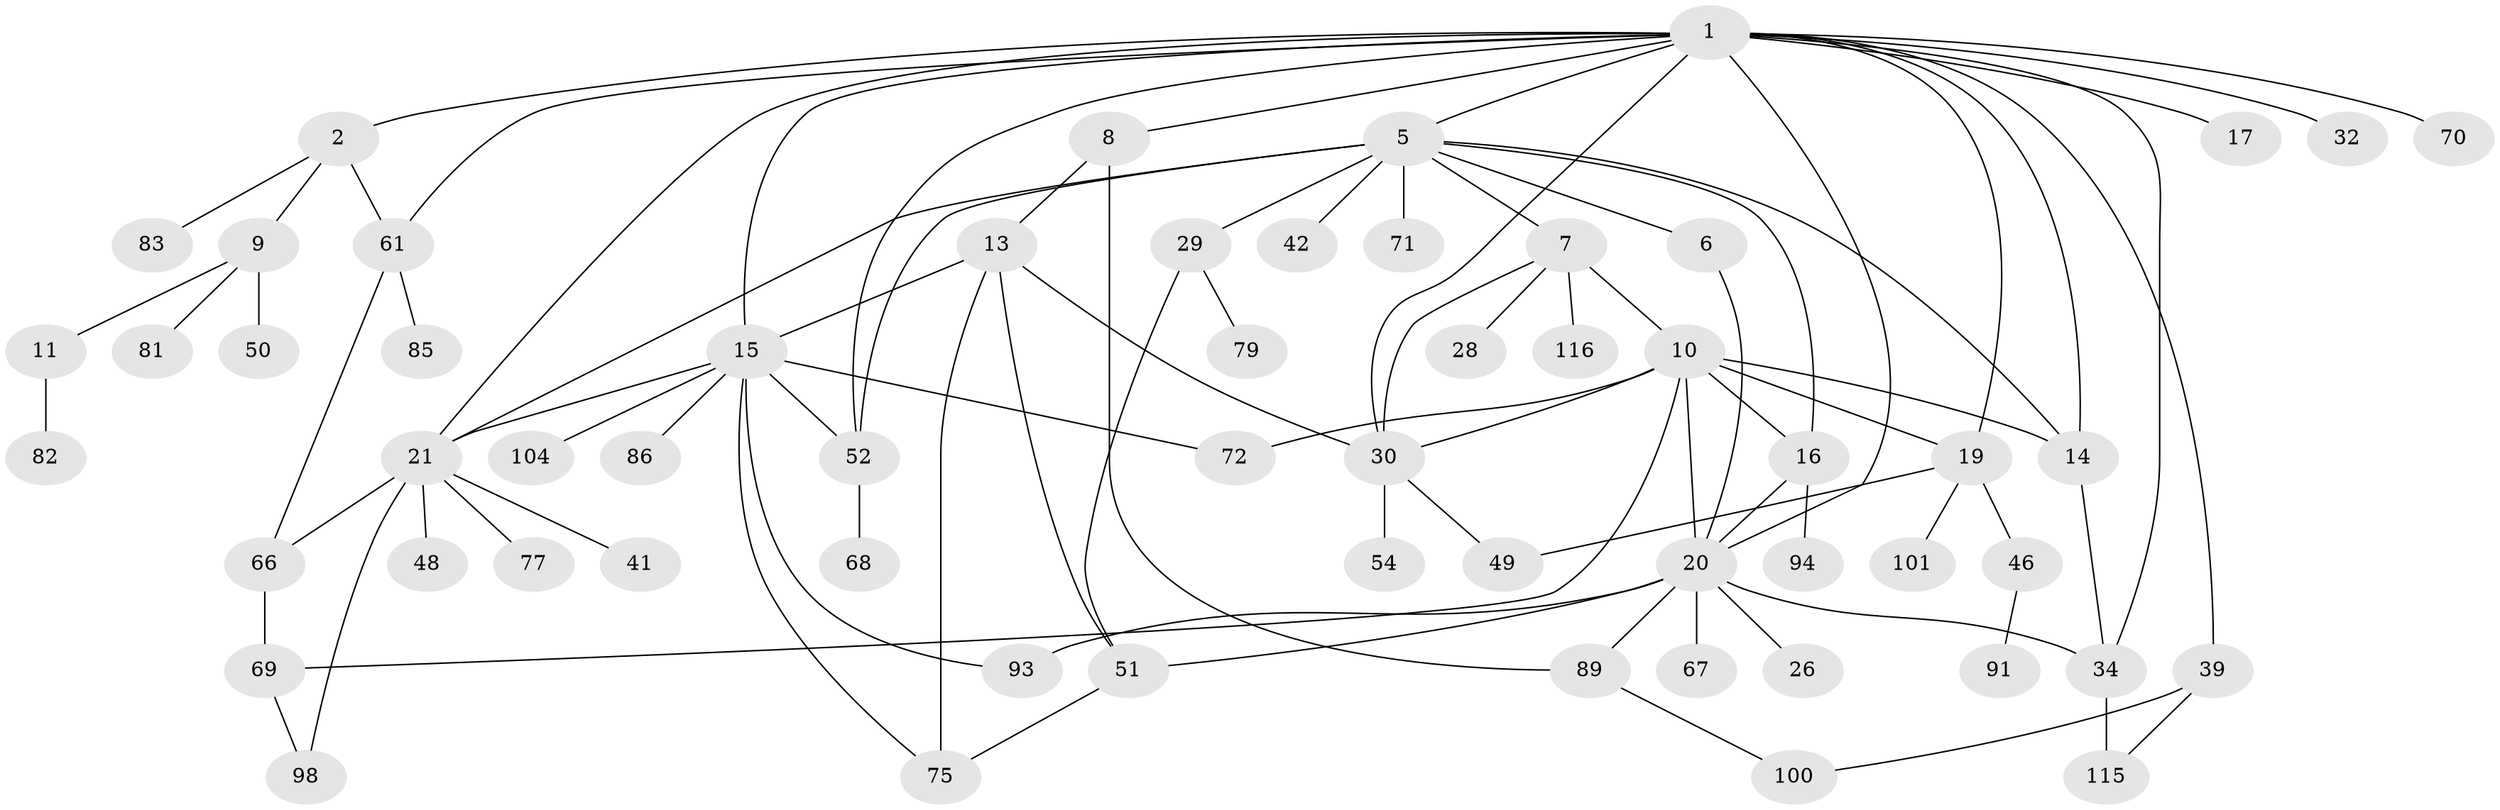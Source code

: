 // original degree distribution, {6: 0.0423728813559322, 4: 0.1271186440677966, 8: 0.00847457627118644, 2: 0.2457627118644068, 5: 0.025423728813559324, 3: 0.2457627118644068, 7: 0.00847457627118644, 9: 0.00847457627118644, 1: 0.288135593220339}
// Generated by graph-tools (version 1.1) at 2025/13/03/09/25 04:13:37]
// undirected, 59 vertices, 89 edges
graph export_dot {
graph [start="1"]
  node [color=gray90,style=filled];
  1 [super="+4+36+3"];
  2;
  5 [super="+18+12"];
  6;
  7 [super="+47"];
  8 [super="+84"];
  9;
  10 [super="+53+60+92"];
  11;
  13 [super="+57"];
  14 [super="+23+107+27"];
  15 [super="+117+44+87"];
  16 [super="+59+25"];
  17;
  19 [super="+88+35+65"];
  20 [super="+24"];
  21 [super="+40+55+43+58"];
  26 [super="+31"];
  28;
  29;
  30 [super="+45+97"];
  32 [super="+111"];
  34 [super="+38"];
  39 [super="+118"];
  41 [super="+114"];
  42 [super="+73"];
  46;
  48;
  49 [super="+74"];
  50;
  51 [super="+80"];
  52 [super="+56"];
  54;
  61 [super="+63+78"];
  66;
  67;
  68 [super="+76"];
  69;
  70;
  71;
  72;
  75;
  77;
  79;
  81;
  82;
  83;
  85;
  86;
  89;
  91;
  93;
  94;
  98;
  100;
  101;
  104;
  115;
  116;
  1 -- 2;
  1 -- 21;
  1 -- 14;
  1 -- 32;
  1 -- 70;
  1 -- 39;
  1 -- 15;
  1 -- 52 [weight=2];
  1 -- 20;
  1 -- 61;
  1 -- 30;
  1 -- 17 [weight=2];
  1 -- 34;
  1 -- 19;
  1 -- 5;
  1 -- 8;
  2 -- 9;
  2 -- 83;
  2 -- 61;
  5 -- 6;
  5 -- 7;
  5 -- 71;
  5 -- 42;
  5 -- 52 [weight=2];
  5 -- 16;
  5 -- 21;
  5 -- 29;
  5 -- 14;
  6 -- 20;
  7 -- 10;
  7 -- 28;
  7 -- 116;
  7 -- 30;
  8 -- 13;
  8 -- 89;
  9 -- 11;
  9 -- 50;
  9 -- 81;
  10 -- 16;
  10 -- 69;
  10 -- 72;
  10 -- 30;
  10 -- 19;
  10 -- 14;
  10 -- 20;
  11 -- 82;
  13 -- 75;
  13 -- 30;
  13 -- 51;
  13 -- 15;
  14 -- 34;
  15 -- 86;
  15 -- 21;
  15 -- 52 [weight=2];
  15 -- 104;
  15 -- 75;
  15 -- 72;
  15 -- 93;
  16 -- 20;
  16 -- 94;
  19 -- 101;
  19 -- 49;
  19 -- 46;
  20 -- 89;
  20 -- 34;
  20 -- 67;
  20 -- 26;
  20 -- 93;
  20 -- 51;
  21 -- 48;
  21 -- 41;
  21 -- 77;
  21 -- 98;
  21 -- 66;
  29 -- 51;
  29 -- 79;
  30 -- 54;
  30 -- 49;
  34 -- 115 [weight=2];
  39 -- 115;
  39 -- 100;
  46 -- 91;
  51 -- 75;
  52 -- 68;
  61 -- 85;
  61 -- 66;
  66 -- 69;
  69 -- 98;
  89 -- 100;
}
